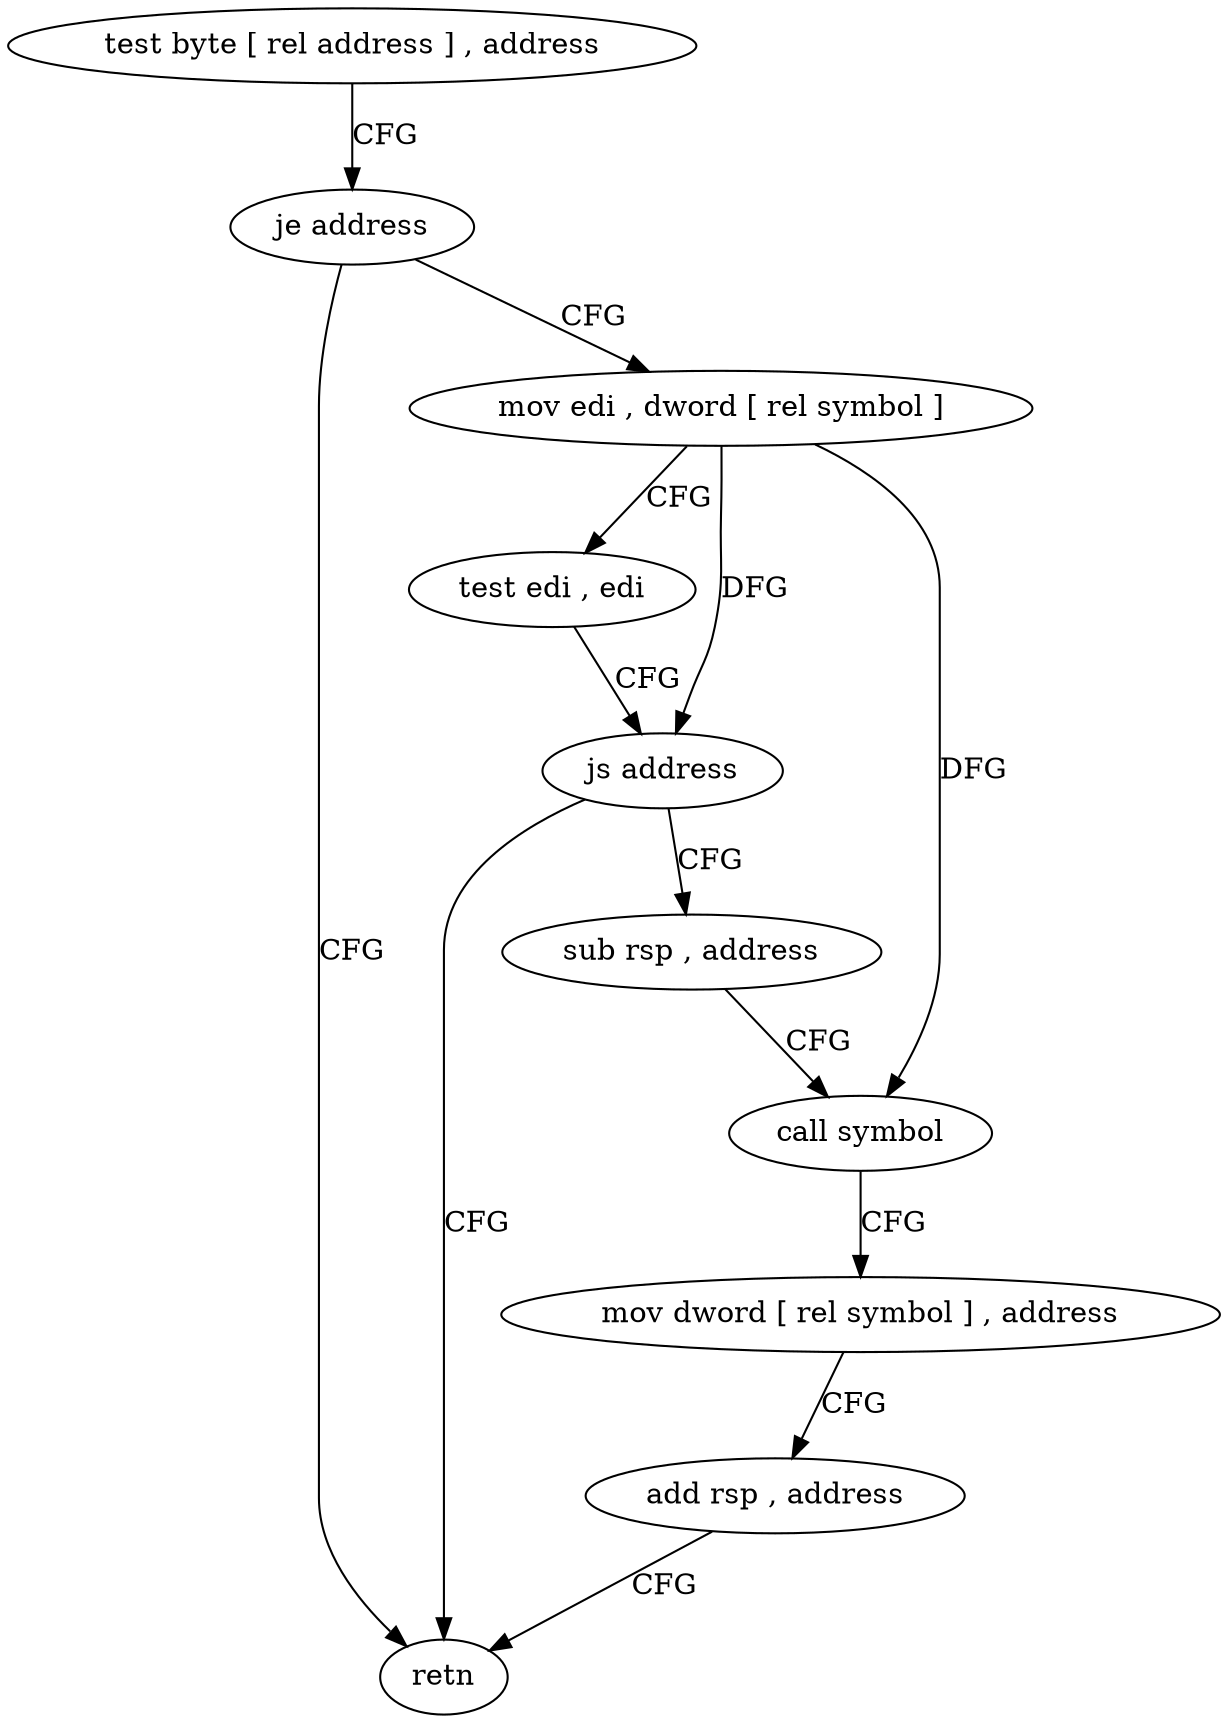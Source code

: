 digraph "func" {
"4208523" [label = "test byte [ rel address ] , address" ]
"4208530" [label = "je address" ]
"4208565" [label = "retn" ]
"4208532" [label = "mov edi , dword [ rel symbol ]" ]
"4208538" [label = "test edi , edi" ]
"4208540" [label = "js address" ]
"4208542" [label = "sub rsp , address" ]
"4208546" [label = "call symbol" ]
"4208551" [label = "mov dword [ rel symbol ] , address" ]
"4208561" [label = "add rsp , address" ]
"4208523" -> "4208530" [ label = "CFG" ]
"4208530" -> "4208565" [ label = "CFG" ]
"4208530" -> "4208532" [ label = "CFG" ]
"4208532" -> "4208538" [ label = "CFG" ]
"4208532" -> "4208540" [ label = "DFG" ]
"4208532" -> "4208546" [ label = "DFG" ]
"4208538" -> "4208540" [ label = "CFG" ]
"4208540" -> "4208565" [ label = "CFG" ]
"4208540" -> "4208542" [ label = "CFG" ]
"4208542" -> "4208546" [ label = "CFG" ]
"4208546" -> "4208551" [ label = "CFG" ]
"4208551" -> "4208561" [ label = "CFG" ]
"4208561" -> "4208565" [ label = "CFG" ]
}
